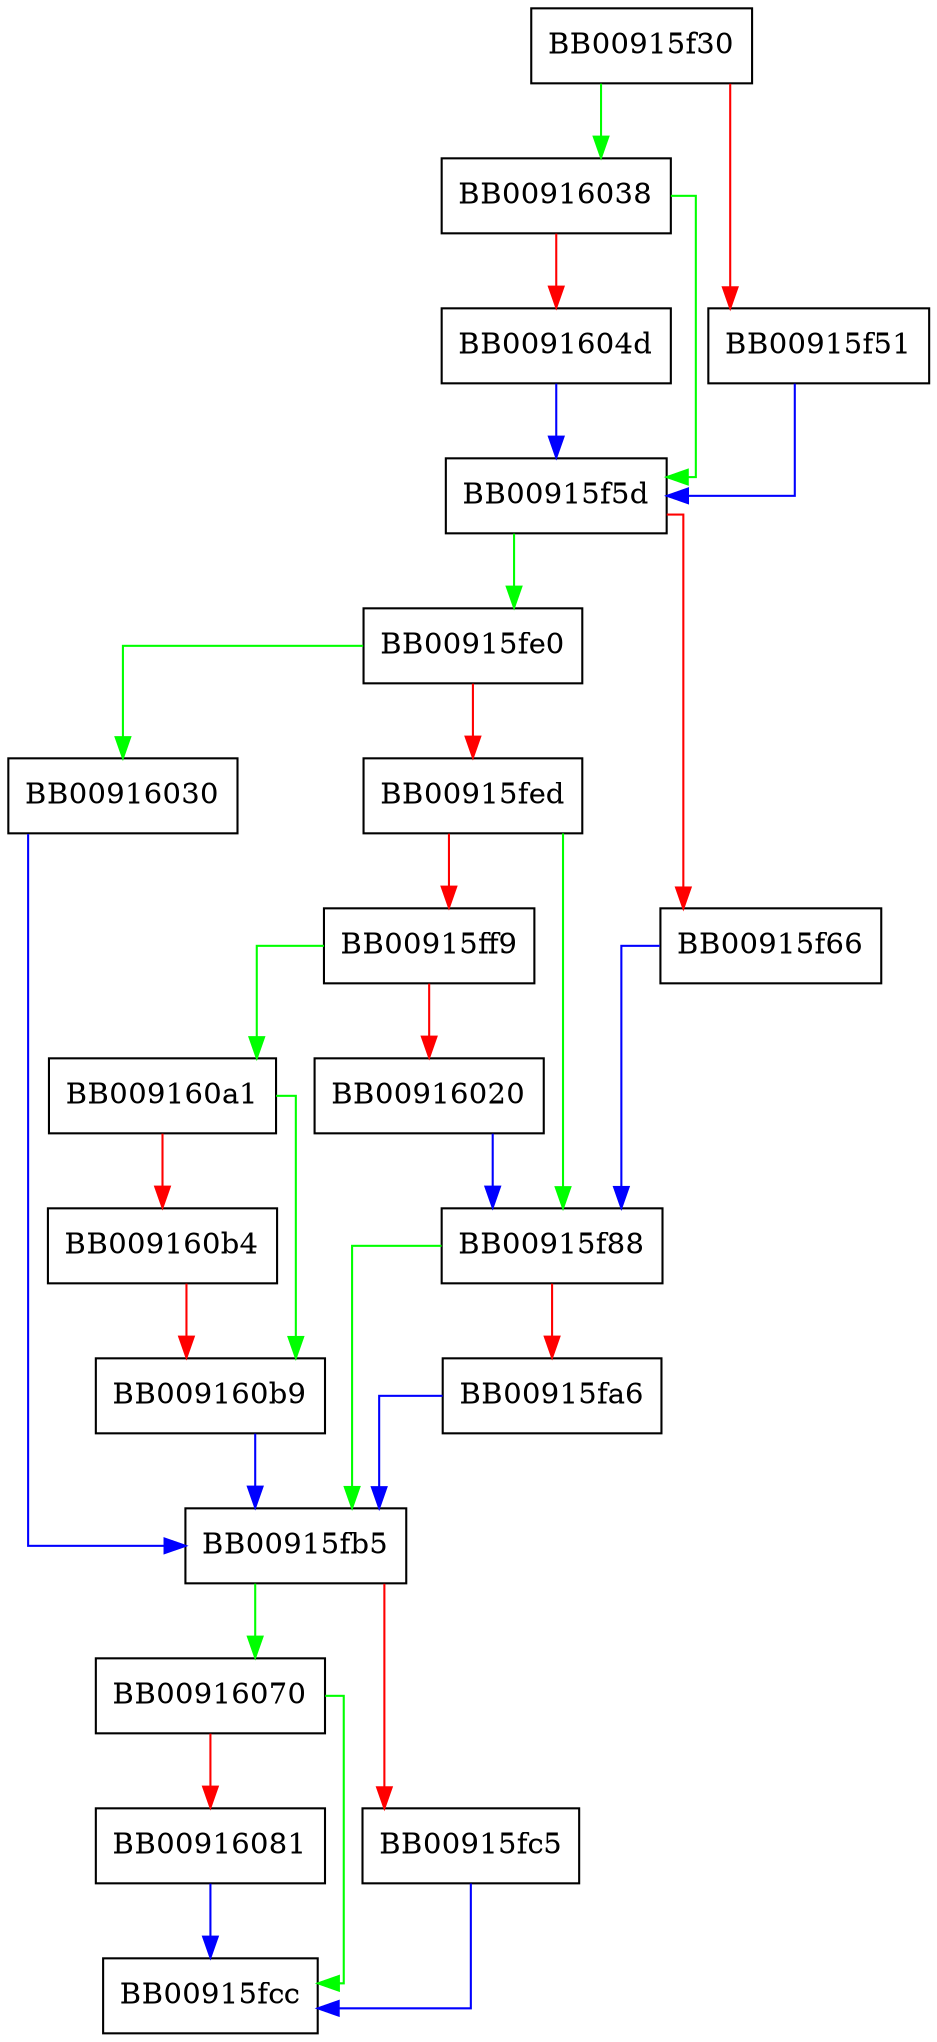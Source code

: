 digraph __register_atfork {
  node [shape="box"];
  graph [splines=ortho];
  BB00915f30 -> BB00916038 [color="green"];
  BB00915f30 -> BB00915f51 [color="red"];
  BB00915f51 -> BB00915f5d [color="blue"];
  BB00915f5d -> BB00915fe0 [color="green"];
  BB00915f5d -> BB00915f66 [color="red"];
  BB00915f66 -> BB00915f88 [color="blue"];
  BB00915f88 -> BB00915fb5 [color="green"];
  BB00915f88 -> BB00915fa6 [color="red"];
  BB00915fa6 -> BB00915fb5 [color="blue"];
  BB00915fb5 -> BB00916070 [color="green"];
  BB00915fb5 -> BB00915fc5 [color="red"];
  BB00915fc5 -> BB00915fcc [color="blue"];
  BB00915fe0 -> BB00916030 [color="green"];
  BB00915fe0 -> BB00915fed [color="red"];
  BB00915fed -> BB00915f88 [color="green"];
  BB00915fed -> BB00915ff9 [color="red"];
  BB00915ff9 -> BB009160a1 [color="green"];
  BB00915ff9 -> BB00916020 [color="red"];
  BB00916020 -> BB00915f88 [color="blue"];
  BB00916030 -> BB00915fb5 [color="blue"];
  BB00916038 -> BB00915f5d [color="green"];
  BB00916038 -> BB0091604d [color="red"];
  BB0091604d -> BB00915f5d [color="blue"];
  BB00916070 -> BB00915fcc [color="green"];
  BB00916070 -> BB00916081 [color="red"];
  BB00916081 -> BB00915fcc [color="blue"];
  BB009160a1 -> BB009160b9 [color="green"];
  BB009160a1 -> BB009160b4 [color="red"];
  BB009160b4 -> BB009160b9 [color="red"];
  BB009160b9 -> BB00915fb5 [color="blue"];
}